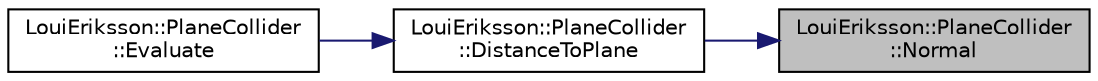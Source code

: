 digraph "LouiEriksson::PlaneCollider::Normal"
{
 // LATEX_PDF_SIZE
  edge [fontname="Helvetica",fontsize="10",labelfontname="Helvetica",labelfontsize="10"];
  node [fontname="Helvetica",fontsize="10",shape=record];
  rankdir="RL";
  Node1 [label="LouiEriksson::PlaneCollider\l::Normal",height=0.2,width=0.4,color="black", fillcolor="grey75", style="filled", fontcolor="black",tooltip=" "];
  Node1 -> Node2 [dir="back",color="midnightblue",fontsize="10",style="solid"];
  Node2 [label="LouiEriksson::PlaneCollider\l::DistanceToPlane",height=0.2,width=0.4,color="black", fillcolor="white", style="filled",URL="$class_loui_eriksson_1_1_plane_collider.html#aea0a3fd47afc639d888fd218d5c5825a",tooltip=" "];
  Node2 -> Node3 [dir="back",color="midnightblue",fontsize="10",style="solid"];
  Node3 [label="LouiEriksson::PlaneCollider\l::Evaluate",height=0.2,width=0.4,color="black", fillcolor="white", style="filled",URL="$class_loui_eriksson_1_1_plane_collider.html#a0188cf20b1cc44ac8f95e8f39bbaef9f",tooltip=" "];
}
